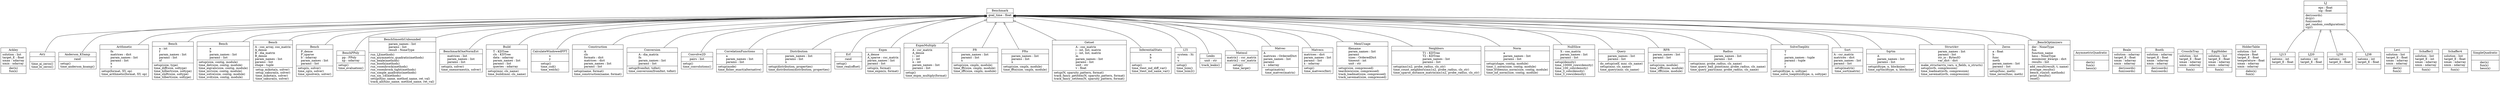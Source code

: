 digraph "classes_1" {
rankdir=BT
charset="utf-8"
"benchmarks.test_functions.Ackley" [color="black", fontcolor="black", label=<{Ackley|solution : list<br ALIGN="LEFT"/>target_E : float<br ALIGN="LEFT"/>xmax : ndarray<br ALIGN="LEFT"/>xmin : ndarray<br ALIGN="LEFT"/>|der(x)<br ALIGN="LEFT"/>fun(x)<br ALIGN="LEFT"/>}>, shape="record", style="solid"];
"benchmarks.special.Airy" [color="black", fontcolor="black", label=<{Airy|<br ALIGN="LEFT"/>|time_ai_zeros()<br ALIGN="LEFT"/>time_bi_zeros()<br ALIGN="LEFT"/>}>, shape="record", style="solid"];
"benchmarks.stats.Anderson_KSamp" [color="black", fontcolor="black", label=<{Anderson_KSamp|rand<br ALIGN="LEFT"/>|setup()<br ALIGN="LEFT"/>time_anderson_ksamp()<br ALIGN="LEFT"/>}>, shape="record", style="solid"];
"benchmarks.sparse.Arithmetic" [color="black", fontcolor="black", label=<{Arithmetic|fn<br ALIGN="LEFT"/>matrices : dict<br ALIGN="LEFT"/>param_names : list<br ALIGN="LEFT"/>params : list<br ALIGN="LEFT"/>x<br ALIGN="LEFT"/>y<br ALIGN="LEFT"/>|setup(format, XY, op)<br ALIGN="LEFT"/>time_arithmetic(format, XY, op)<br ALIGN="LEFT"/>}>, shape="record", style="solid"];
"benchmarks.test_functions.AsymmetricQuadratic" [color="black", fontcolor="black", label=<{AsymmetricQuadratic|<br ALIGN="LEFT"/>|der(x)<br ALIGN="LEFT"/>fun(x)<br ALIGN="LEFT"/>hess(x)<br ALIGN="LEFT"/>}>, shape="record", style="solid"];
"benchmarks.test_functions.Beale" [color="black", fontcolor="black", label=<{Beale|solution : ndarray<br ALIGN="LEFT"/>target_E : float<br ALIGN="LEFT"/>xmax : ndarray<br ALIGN="LEFT"/>xmin : ndarray<br ALIGN="LEFT"/>|der(coords)<br ALIGN="LEFT"/>fun(coords)<br ALIGN="LEFT"/>}>, shape="record", style="solid"];
"benchmarks.fftpack_pseudo_diffs.Bench" [color="black", fontcolor="black", label=<{Bench|a : int<br ALIGN="LEFT"/>f<br ALIGN="LEFT"/>param_names : list<br ALIGN="LEFT"/>params : list<br ALIGN="LEFT"/>sf<br ALIGN="LEFT"/>|setup(size, type)<br ALIGN="LEFT"/>time_diff(size, soltype)<br ALIGN="LEFT"/>time_hilbert(size, soltype)<br ALIGN="LEFT"/>time_shift(size, soltype)<br ALIGN="LEFT"/>time_tilbert(size, soltype)<br ALIGN="LEFT"/>}>, shape="record", style="solid"];
"benchmarks.linalg.Bench" [color="black", fontcolor="black", label=<{Bench|a<br ALIGN="LEFT"/>b<br ALIGN="LEFT"/>param_names : list<br ALIGN="LEFT"/>params : list<br ALIGN="LEFT"/>|setup(size, contig, module)<br ALIGN="LEFT"/>time_det(size, contig, module)<br ALIGN="LEFT"/>time_eigvals(size, contig, module)<br ALIGN="LEFT"/>time_inv(size, contig, module)<br ALIGN="LEFT"/>time_solve(size, contig, module)<br ALIGN="LEFT"/>time_svd(size, contig, module)<br ALIGN="LEFT"/>}>, shape="record", style="solid"];
"benchmarks.sparse_linalg_lobpcg.Bench" [color="black", fontcolor="black", label=<{Bench|A : coo_array, coo_matrix<br ALIGN="LEFT"/>A_dense<br ALIGN="LEFT"/>B : dia_matrix<br ALIGN="LEFT"/>B_dense<br ALIGN="LEFT"/>param_names : list<br ALIGN="LEFT"/>params : list<br ALIGN="LEFT"/>shape : tuple<br ALIGN="LEFT"/>|setup_mikota(n, solver)<br ALIGN="LEFT"/>setup_sakurai(n, solver)<br ALIGN="LEFT"/>time_mikota(n, solver)<br ALIGN="LEFT"/>time_sakurai(n, solver)<br ALIGN="LEFT"/>}>, shape="record", style="solid"];
"benchmarks.sparse_linalg_solve.Bench" [color="black", fontcolor="black", label=<{Bench|P_dense<br ALIGN="LEFT"/>P_sparse<br ALIGN="LEFT"/>b : ndarray<br ALIGN="LEFT"/>param_names : list<br ALIGN="LEFT"/>params : list<br ALIGN="LEFT"/>|setup(n, solver)<br ALIGN="LEFT"/>time_cg(n, solver)<br ALIGN="LEFT"/>time_spsolve(n, solver)<br ALIGN="LEFT"/>}>, shape="record", style="solid"];
"benchmarks.interpolate.BenchPPoly" [color="black", fontcolor="black", label=<{BenchPPoly|pp : PPoly<br ALIGN="LEFT"/>xp : ndarray<br ALIGN="LEFT"/>|setup()<br ALIGN="LEFT"/>time_evaluation()<br ALIGN="LEFT"/>}>, shape="record", style="solid"];
"benchmarks.optimize.BenchSmoothUnbounded" [color="black", fontcolor="black", label=<{BenchSmoothUnbounded|param_names : list<br ALIGN="LEFT"/>params : list<br ALIGN="LEFT"/>result : NoneType<br ALIGN="LEFT"/>|run_LJ(methods)<br ALIGN="LEFT"/>run_asymmetric_quadratic(methods)<br ALIGN="LEFT"/>run_beale(methods)<br ALIGN="LEFT"/>run_booth(methods)<br ALIGN="LEFT"/>run_rosenbrock(methods)<br ALIGN="LEFT"/>run_rosenbrock_tight(methods)<br ALIGN="LEFT"/>run_simple_quadratic(methods)<br ALIGN="LEFT"/>run_sin_1d(methods)<br ALIGN="LEFT"/>setup(func_name, method_name, ret_val)<br ALIGN="LEFT"/>track_all(func_name, method_name, ret_val)<br ALIGN="LEFT"/>}>, shape="record", style="solid"];
"benchmarks.common.Benchmark" [color="black", fontcolor="black", label=<{Benchmark|goal_time : float<br ALIGN="LEFT"/>|}>, shape="record", style="solid"];
"benchmarks.sparse_linalg_onenormest.BenchmarkOneNormEst" [color="black", fontcolor="black", label=<{BenchmarkOneNormEst|matrices : list<br ALIGN="LEFT"/>param_names : list<br ALIGN="LEFT"/>params : list<br ALIGN="LEFT"/>|setup(n, solver)<br ALIGN="LEFT"/>time_onenormest(n, solver)<br ALIGN="LEFT"/>}>, shape="record", style="solid"];
"benchmarks.test_functions.Booth" [color="black", fontcolor="black", label=<{Booth|solution : ndarray<br ALIGN="LEFT"/>target_E : float<br ALIGN="LEFT"/>xmax : ndarray<br ALIGN="LEFT"/>xmin : ndarray<br ALIGN="LEFT"/>|der(coords)<br ALIGN="LEFT"/>fun(coords)<br ALIGN="LEFT"/>}>, shape="record", style="solid"];
"benchmarks.spatial.Build" [color="black", fontcolor="black", label=<{Build|T : KDTree<br ALIGN="LEFT"/>cls : KDTree<br ALIGN="LEFT"/>data : ndarray<br ALIGN="LEFT"/>param_names : list<br ALIGN="LEFT"/>params : list<br ALIGN="LEFT"/>queries : ndarray<br ALIGN="LEFT"/>|setup(mnr, cls_name)<br ALIGN="LEFT"/>time_build(mnr, cls_name)<br ALIGN="LEFT"/>}>, shape="record", style="solid"];
"benchmarks.signal.CalculateWindowedFFT" [color="black", fontcolor="black", label=<{CalculateWindowedFFT|x<br ALIGN="LEFT"/>y<br ALIGN="LEFT"/>|setup()<br ALIGN="LEFT"/>time_csd()<br ALIGN="LEFT"/>time_welch()<br ALIGN="LEFT"/>}>, shape="record", style="solid"];
"benchmarks.sparse.Construction" [color="black", fontcolor="black", label=<{Construction|A<br ALIGN="LEFT"/>cls<br ALIGN="LEFT"/>formats : dict<br ALIGN="LEFT"/>matrices : dict<br ALIGN="LEFT"/>param_names : list<br ALIGN="LEFT"/>params : list<br ALIGN="LEFT"/>|setup(name, format)<br ALIGN="LEFT"/>time_construction(name, format)<br ALIGN="LEFT"/>}>, shape="record", style="solid"];
"benchmarks.sparse.Conversion" [color="black", fontcolor="black", label=<{Conversion|A : dia_matrix<br ALIGN="LEFT"/>fn<br ALIGN="LEFT"/>param_names : list<br ALIGN="LEFT"/>params : list<br ALIGN="LEFT"/>|setup(fromfmt, tofmt)<br ALIGN="LEFT"/>time_conversion(fromfmt, tofmt)<br ALIGN="LEFT"/>}>, shape="record", style="solid"];
"benchmarks.signal.Convolve2D" [color="black", fontcolor="black", label=<{Convolve2D|pairs : list<br ALIGN="LEFT"/>|setup()<br ALIGN="LEFT"/>time_convolutions()<br ALIGN="LEFT"/>}>, shape="record", style="solid"];
"benchmarks.stats.CorrelationFunctions" [color="black", fontcolor="black", label=<{CorrelationFunctions|a<br ALIGN="LEFT"/>param_names : list<br ALIGN="LEFT"/>params : list<br ALIGN="LEFT"/>|setup(mode)<br ALIGN="LEFT"/>time_fisher_exact(alternative)<br ALIGN="LEFT"/>}>, shape="record", style="solid"];
"benchmarks.test_functions.CrossInTray" [color="black", fontcolor="black", label=<{CrossInTray|solution : list<br ALIGN="LEFT"/>target_E : float<br ALIGN="LEFT"/>xmax : ndarray<br ALIGN="LEFT"/>xmin : ndarray<br ALIGN="LEFT"/>|fun(x)<br ALIGN="LEFT"/>}>, shape="record", style="solid"];
"benchmarks.stats.Distribution" [color="black", fontcolor="black", label=<{Distribution|param_names : list<br ALIGN="LEFT"/>params : list<br ALIGN="LEFT"/>x<br ALIGN="LEFT"/>|setup(distribution, properties)<br ALIGN="LEFT"/>time_distribution(distribution, properties)<br ALIGN="LEFT"/>}>, shape="record", style="solid"];
"benchmarks.test_functions.EggHolder" [color="black", fontcolor="black", label=<{EggHolder|solution : list<br ALIGN="LEFT"/>target_E : float<br ALIGN="LEFT"/>xmax : ndarray<br ALIGN="LEFT"/>xmin : ndarray<br ALIGN="LEFT"/>|fun(x)<br ALIGN="LEFT"/>}>, shape="record", style="solid"];
"benchmarks.special.Erf" [color="black", fontcolor="black", label=<{Erf|rand<br ALIGN="LEFT"/>|setup()<br ALIGN="LEFT"/>time_real(offset)<br ALIGN="LEFT"/>}>, shape="record", style="solid"];
"benchmarks.sparse_linalg_expm.Expm" [color="black", fontcolor="black", label=<{Expm|A_dense<br ALIGN="LEFT"/>A_sparse : csc_matrix<br ALIGN="LEFT"/>param_names : list<br ALIGN="LEFT"/>params : list<br ALIGN="LEFT"/>|setup(n, format)<br ALIGN="LEFT"/>time_expm(n, format)<br ALIGN="LEFT"/>}>, shape="record", style="solid"];
"benchmarks.sparse_linalg_expm.ExpmMultiply" [color="black", fontcolor="black", label=<{ExpmMultiply|A : csr_matrix<br ALIGN="LEFT"/>A_dense<br ALIGN="LEFT"/>i : int<br ALIGN="LEFT"/>j : int<br ALIGN="LEFT"/>n : int<br ALIGN="LEFT"/>param_names : list<br ALIGN="LEFT"/>params : list<br ALIGN="LEFT"/>|setup()<br ALIGN="LEFT"/>time_expm_multiply(format)<br ALIGN="LEFT"/>}>, shape="record", style="solid"];
"benchmarks.fftpack_basic.Fft" [color="black", fontcolor="black", label=<{Fft|param_names : list<br ALIGN="LEFT"/>params : list<br ALIGN="LEFT"/>x<br ALIGN="LEFT"/>|setup(size, cmplx, module)<br ALIGN="LEFT"/>time_fft(size, cmplx, module)<br ALIGN="LEFT"/>time_ifft(size, cmplx, module)<br ALIGN="LEFT"/>}>, shape="record", style="solid"];
"benchmarks.fftpack_basic.Fftn" [color="black", fontcolor="black", label=<{Fftn|param_names : list<br ALIGN="LEFT"/>params : list<br ALIGN="LEFT"/>x<br ALIGN="LEFT"/>|setup(size, cmplx, module)<br ALIGN="LEFT"/>time_fftn(size, cmplx, module)<br ALIGN="LEFT"/>}>, shape="record", style="solid"];
"benchmarks.sparse.Getset" [color="black", fontcolor="black", label=<{Getset|A : coo_matrix<br ALIGN="LEFT"/>i : int, list, matrix<br ALIGN="LEFT"/>j : int, list, matrix<br ALIGN="LEFT"/>m<br ALIGN="LEFT"/>param_names : list<br ALIGN="LEFT"/>params : list<br ALIGN="LEFT"/>unit : str<br ALIGN="LEFT"/>v : float<br ALIGN="LEFT"/>|setup(N, sparsity_pattern, format)<br ALIGN="LEFT"/>track_fancy_getitem(N, sparsity_pattern, format)<br ALIGN="LEFT"/>track_fancy_setitem(N, sparsity_pattern, format)<br ALIGN="LEFT"/>}>, shape="record", style="solid"];
"benchmarks.test_functions.HolderTable" [color="black", fontcolor="black", label=<{HolderTable|solution : list<br ALIGN="LEFT"/>stepsize : float<br ALIGN="LEFT"/>target_E : float<br ALIGN="LEFT"/>temperature : float<br ALIGN="LEFT"/>xmax : ndarray<br ALIGN="LEFT"/>xmin : ndarray<br ALIGN="LEFT"/>|dabs(x)<br ALIGN="LEFT"/>fun(x)<br ALIGN="LEFT"/>}>, shape="record", style="solid"];
"benchmarks.stats.InferentialStats" [color="black", fontcolor="black", label=<{InferentialStats|a<br ALIGN="LEFT"/>b<br ALIGN="LEFT"/>c<br ALIGN="LEFT"/>|setup()<br ALIGN="LEFT"/>time_ttest_ind_diff_var()<br ALIGN="LEFT"/>time_ttest_ind_same_var()<br ALIGN="LEFT"/>}>, shape="record", style="solid"];
"benchmarks.test_functions.LJ" [color="black", fontcolor="black", label=<{LJ|eps : float<br ALIGN="LEFT"/>sig : float<br ALIGN="LEFT"/>|der(coords)<br ALIGN="LEFT"/>dvij(r)<br ALIGN="LEFT"/>fun(coords)<br ALIGN="LEFT"/>get_random_configuration()<br ALIGN="LEFT"/>vij(r)<br ALIGN="LEFT"/>}>, shape="record", style="solid"];
"benchmarks.test_functions.LJ13" [color="black", fontcolor="black", label=<{LJ13|natoms : int<br ALIGN="LEFT"/>target_E : float<br ALIGN="LEFT"/>|}>, shape="record", style="solid"];
"benchmarks.test_functions.LJ20" [color="black", fontcolor="black", label=<{LJ20|natoms : int<br ALIGN="LEFT"/>target_E : float<br ALIGN="LEFT"/>|}>, shape="record", style="solid"];
"benchmarks.test_functions.LJ30" [color="black", fontcolor="black", label=<{LJ30|natoms : int<br ALIGN="LEFT"/>target_E : float<br ALIGN="LEFT"/>|}>, shape="record", style="solid"];
"benchmarks.test_functions.LJ38" [color="black", fontcolor="black", label=<{LJ38|natoms : int<br ALIGN="LEFT"/>target_E : float<br ALIGN="LEFT"/>|}>, shape="record", style="solid"];
"benchmarks.signal.LTI" [color="black", fontcolor="black", label=<{LTI|system : lti<br ALIGN="LEFT"/>t<br ALIGN="LEFT"/>u<br ALIGN="LEFT"/>|setup()<br ALIGN="LEFT"/>time_lsim()<br ALIGN="LEFT"/>time_lsim2()<br ALIGN="LEFT"/>}>, shape="record", style="solid"];
"benchmarks.interpolate.Leaks" [color="black", fontcolor="black", label=<{Leaks|unit : str<br ALIGN="LEFT"/>|track_leaks()<br ALIGN="LEFT"/>}>, shape="record", style="solid"];
"benchmarks.test_functions.Levi" [color="black", fontcolor="black", label=<{Levi|solution : list<br ALIGN="LEFT"/>target_E : float<br ALIGN="LEFT"/>xmax : ndarray<br ALIGN="LEFT"/>xmin : ndarray<br ALIGN="LEFT"/>|der(x)<br ALIGN="LEFT"/>fun(x)<br ALIGN="LEFT"/>}>, shape="record", style="solid"];
"benchmarks.sparse.Matmul" [color="black", fontcolor="black", label=<{Matmul|matrix1 : csr_matrix<br ALIGN="LEFT"/>matrix2 : csr_matrix<br ALIGN="LEFT"/>|setup()<br ALIGN="LEFT"/>time_large()<br ALIGN="LEFT"/>}>, shape="record", style="solid"];
"benchmarks.sparse.Matvec" [color="black", fontcolor="black", label=<{Matvec|A<br ALIGN="LEFT"/>matrices : OrderedDict<br ALIGN="LEFT"/>param_names : list<br ALIGN="LEFT"/>params<br ALIGN="LEFT"/>x : ndarray<br ALIGN="LEFT"/>|setup(matrix)<br ALIGN="LEFT"/>time_matvec(matrix)<br ALIGN="LEFT"/>}>, shape="record", style="solid"];
"benchmarks.sparse.Matvecs" [color="black", fontcolor="black", label=<{Matvecs|matrices : dict<br ALIGN="LEFT"/>param_names : list<br ALIGN="LEFT"/>params : list<br ALIGN="LEFT"/>x : ndarray<br ALIGN="LEFT"/>|setup()<br ALIGN="LEFT"/>time_matvecs(fmt)<br ALIGN="LEFT"/>}>, shape="record", style="solid"];
"benchmarks.io_matlab.MemUsage" [color="black", fontcolor="black", label=<{MemUsage|filename<br ALIGN="LEFT"/>param_names : list<br ALIGN="LEFT"/>params<br ALIGN="LEFT"/>sizes : OrderedDict<br ALIGN="LEFT"/>timeout : int<br ALIGN="LEFT"/>unit : str<br ALIGN="LEFT"/>|setup(size, compressed)<br ALIGN="LEFT"/>teardown(size, compressed)<br ALIGN="LEFT"/>track_loadmat(size, compressed)<br ALIGN="LEFT"/>track_savemat(size, compressed)<br ALIGN="LEFT"/>}>, shape="record", style="solid"];
"benchmarks.spatial.Neighbors" [color="black", fontcolor="black", label=<{Neighbors|T1 : KDTree<br ALIGN="LEFT"/>T2 : KDTree<br ALIGN="LEFT"/>param_names : list<br ALIGN="LEFT"/>params : list<br ALIGN="LEFT"/>|setup(mn1n2, probe_radius, cls_str)<br ALIGN="LEFT"/>time_count_neighbors(mn1n2, probe_radius, cls_str)<br ALIGN="LEFT"/>time_sparse_distance_matrix(mn1n2, probe_radius, cls_str)<br ALIGN="LEFT"/>}>, shape="record", style="solid"];
"benchmarks.linalg.Norm" [color="black", fontcolor="black", label=<{Norm|a<br ALIGN="LEFT"/>param_names : list<br ALIGN="LEFT"/>params : list<br ALIGN="LEFT"/>|setup(shape, contig, module)<br ALIGN="LEFT"/>time_1_norm(size, contig, module)<br ALIGN="LEFT"/>time_frobenius_norm(size, contig, module)<br ALIGN="LEFT"/>time_inf_norm(size, contig, module)<br ALIGN="LEFT"/>}>, shape="record", style="solid"];
"benchmarks.sparse.NullSlice" [color="black", fontcolor="black", label=<{NullSlice|X : coo_matrix<br ALIGN="LEFT"/>param_names : list<br ALIGN="LEFT"/>params : list<br ALIGN="LEFT"/>|setup(density)<br ALIGN="LEFT"/>time_10000_rows(density)<br ALIGN="LEFT"/>time_100_cols(density)<br ALIGN="LEFT"/>time_3_cols(density)<br ALIGN="LEFT"/>time_3_rows(density)<br ALIGN="LEFT"/>}>, shape="record", style="solid"];
"benchmarks.spatial.Query" [color="black", fontcolor="black", label=<{Query|param_names : list<br ALIGN="LEFT"/>params : list<br ALIGN="LEFT"/>|do_setup(self, mnr, cls_name)<br ALIGN="LEFT"/>setup(mnr, cls_name)<br ALIGN="LEFT"/>time_query(mnr, cls_name)<br ALIGN="LEFT"/>}>, shape="record", style="solid"];
"benchmarks.fftpack_basic.RFft" [color="black", fontcolor="black", label=<{RFft|param_names : list<br ALIGN="LEFT"/>params : list<br ALIGN="LEFT"/>x<br ALIGN="LEFT"/>|setup(size, module)<br ALIGN="LEFT"/>time_irfft(size, module)<br ALIGN="LEFT"/>time_rfft(size, module)<br ALIGN="LEFT"/>}>, shape="record", style="solid"];
"benchmarks.spatial.Radius" [color="black", fontcolor="black", label=<{Radius|param_names : list<br ALIGN="LEFT"/>params : list<br ALIGN="LEFT"/>|setup(mnr, probe_radius, cls_name)<br ALIGN="LEFT"/>time_query_ball_point(mnr, probe_radius, cls_name)<br ALIGN="LEFT"/>time_query_pairs(mnr, probe_radius, cls_name)<br ALIGN="LEFT"/>}>, shape="record", style="solid"];
"benchmarks.test_functions.Schaffer2" [color="black", fontcolor="black", label=<{Schaffer2|solution : list<br ALIGN="LEFT"/>target_E : int<br ALIGN="LEFT"/>xmax : ndarray<br ALIGN="LEFT"/>xmin : ndarray<br ALIGN="LEFT"/>|fun(x)<br ALIGN="LEFT"/>}>, shape="record", style="solid"];
"benchmarks.test_functions.Schaffer4" [color="black", fontcolor="black", label=<{Schaffer4|solution : list<br ALIGN="LEFT"/>target_E : float<br ALIGN="LEFT"/>xmax : ndarray<br ALIGN="LEFT"/>xmin : ndarray<br ALIGN="LEFT"/>|fun(x)<br ALIGN="LEFT"/>}>, shape="record", style="solid"];
"benchmarks.test_functions.SimpleQuadratic" [color="black", fontcolor="black", label=<{SimpleQuadratic|<br ALIGN="LEFT"/>|der(x)<br ALIGN="LEFT"/>fun(x)<br ALIGN="LEFT"/>hess(x)<br ALIGN="LEFT"/>}>, shape="record", style="solid"];
"benchmarks.linalg_solve_toeplitz.SolveToeplitz" [color="black", fontcolor="black", label=<{SolveToeplitz|T<br ALIGN="LEFT"/>c<br ALIGN="LEFT"/>param_names : tuple<br ALIGN="LEFT"/>params : tuple<br ALIGN="LEFT"/>r<br ALIGN="LEFT"/>y<br ALIGN="LEFT"/>|setup(dtype, n, soltype)<br ALIGN="LEFT"/>time_solve_toeplitz(dtype, n, soltype)<br ALIGN="LEFT"/>}>, shape="record", style="solid"];
"benchmarks.sparse.Sort" [color="black", fontcolor="black", label=<{Sort|A : csr_matrix<br ALIGN="LEFT"/>matrices : dict<br ALIGN="LEFT"/>param_names : list<br ALIGN="LEFT"/>params : list<br ALIGN="LEFT"/>|setup(matrix)<br ALIGN="LEFT"/>time_sort(matrix)<br ALIGN="LEFT"/>}>, shape="record", style="solid"];
"benchmarks.linalg_sqrtm.Sqrtm" [color="black", fontcolor="black", label=<{Sqrtm|A<br ALIGN="LEFT"/>param_names : list<br ALIGN="LEFT"/>params : list<br ALIGN="LEFT"/>|setup(dtype, n, blocksize)<br ALIGN="LEFT"/>time_sqrtm(dtype, n, blocksize)<br ALIGN="LEFT"/>}>, shape="record", style="solid"];
"benchmarks.io_matlab.StructArr" [color="black", fontcolor="black", label=<{StructArr|param_names : list<br ALIGN="LEFT"/>params : list<br ALIGN="LEFT"/>str_io : BytesIO<br ALIGN="LEFT"/>var_dict : dict<br ALIGN="LEFT"/>|make_structarr(n_vars, n_fields, n_structs)<br ALIGN="LEFT"/>setup(nvfs, compression)<br ALIGN="LEFT"/>time_loadmat(nvfs, compression)<br ALIGN="LEFT"/>time_savemat(nvfs, compression)<br ALIGN="LEFT"/>}>, shape="record", style="solid"];
"benchmarks.optimize_zeros.Zeros" [color="black", fontcolor="black", label=<{Zeros|a : float<br ALIGN="LEFT"/>b<br ALIGN="LEFT"/>func<br ALIGN="LEFT"/>meth<br ALIGN="LEFT"/>param_names : list<br ALIGN="LEFT"/>params : list<br ALIGN="LEFT"/>|setup(func, meth)<br ALIGN="LEFT"/>time_zeros(func, meth)<br ALIGN="LEFT"/>}>, shape="record", style="solid"];
"benchmarks.optimize._BenchOptimizers" [color="black", fontcolor="black", label=<{_BenchOptimizers|der : NoneType<br ALIGN="LEFT"/>fun<br ALIGN="LEFT"/>function_name<br ALIGN="LEFT"/>hess : NoneType<br ALIGN="LEFT"/>minimizer_kwargs : dict<br ALIGN="LEFT"/>results : list<br ALIGN="LEFT"/>|add_result(result, t, name)<br ALIGN="LEFT"/>average_results()<br ALIGN="LEFT"/>bench_run(x0, methods)<br ALIGN="LEFT"/>print_results()<br ALIGN="LEFT"/>reset()<br ALIGN="LEFT"/>}>, shape="record", style="solid"];
"benchmarks.fftpack_basic.Fft" -> "benchmarks.common.Benchmark" [arrowhead="empty", arrowtail="none"];
"benchmarks.fftpack_basic.Fftn" -> "benchmarks.common.Benchmark" [arrowhead="empty", arrowtail="none"];
"benchmarks.fftpack_basic.RFft" -> "benchmarks.common.Benchmark" [arrowhead="empty", arrowtail="none"];
"benchmarks.fftpack_pseudo_diffs.Bench" -> "benchmarks.common.Benchmark" [arrowhead="empty", arrowtail="none"];
"benchmarks.interpolate.BenchPPoly" -> "benchmarks.common.Benchmark" [arrowhead="empty", arrowtail="none"];
"benchmarks.interpolate.Leaks" -> "benchmarks.common.Benchmark" [arrowhead="empty", arrowtail="none"];
"benchmarks.io_matlab.MemUsage" -> "benchmarks.common.Benchmark" [arrowhead="empty", arrowtail="none"];
"benchmarks.io_matlab.StructArr" -> "benchmarks.common.Benchmark" [arrowhead="empty", arrowtail="none"];
"benchmarks.linalg.Bench" -> "benchmarks.common.Benchmark" [arrowhead="empty", arrowtail="none"];
"benchmarks.linalg.Norm" -> "benchmarks.common.Benchmark" [arrowhead="empty", arrowtail="none"];
"benchmarks.linalg_solve_toeplitz.SolveToeplitz" -> "benchmarks.common.Benchmark" [arrowhead="empty", arrowtail="none"];
"benchmarks.linalg_sqrtm.Sqrtm" -> "benchmarks.common.Benchmark" [arrowhead="empty", arrowtail="none"];
"benchmarks.optimize.BenchSmoothUnbounded" -> "benchmarks.common.Benchmark" [arrowhead="empty", arrowtail="none"];
"benchmarks.optimize._BenchOptimizers" -> "benchmarks.common.Benchmark" [arrowhead="empty", arrowtail="none"];
"benchmarks.optimize_zeros.Zeros" -> "benchmarks.common.Benchmark" [arrowhead="empty", arrowtail="none"];
"benchmarks.signal.CalculateWindowedFFT" -> "benchmarks.common.Benchmark" [arrowhead="empty", arrowtail="none"];
"benchmarks.signal.Convolve2D" -> "benchmarks.common.Benchmark" [arrowhead="empty", arrowtail="none"];
"benchmarks.signal.LTI" -> "benchmarks.common.Benchmark" [arrowhead="empty", arrowtail="none"];
"benchmarks.sparse.Arithmetic" -> "benchmarks.common.Benchmark" [arrowhead="empty", arrowtail="none"];
"benchmarks.sparse.Construction" -> "benchmarks.common.Benchmark" [arrowhead="empty", arrowtail="none"];
"benchmarks.sparse.Conversion" -> "benchmarks.common.Benchmark" [arrowhead="empty", arrowtail="none"];
"benchmarks.sparse.Getset" -> "benchmarks.common.Benchmark" [arrowhead="empty", arrowtail="none"];
"benchmarks.sparse.Matmul" -> "benchmarks.common.Benchmark" [arrowhead="empty", arrowtail="none"];
"benchmarks.sparse.Matvec" -> "benchmarks.common.Benchmark" [arrowhead="empty", arrowtail="none"];
"benchmarks.sparse.Matvecs" -> "benchmarks.common.Benchmark" [arrowhead="empty", arrowtail="none"];
"benchmarks.sparse.NullSlice" -> "benchmarks.common.Benchmark" [arrowhead="empty", arrowtail="none"];
"benchmarks.sparse.Sort" -> "benchmarks.common.Benchmark" [arrowhead="empty", arrowtail="none"];
"benchmarks.sparse_linalg_expm.Expm" -> "benchmarks.common.Benchmark" [arrowhead="empty", arrowtail="none"];
"benchmarks.sparse_linalg_expm.ExpmMultiply" -> "benchmarks.common.Benchmark" [arrowhead="empty", arrowtail="none"];
"benchmarks.sparse_linalg_lobpcg.Bench" -> "benchmarks.common.Benchmark" [arrowhead="empty", arrowtail="none"];
"benchmarks.sparse_linalg_onenormest.BenchmarkOneNormEst" -> "benchmarks.common.Benchmark" [arrowhead="empty", arrowtail="none"];
"benchmarks.sparse_linalg_solve.Bench" -> "benchmarks.common.Benchmark" [arrowhead="empty", arrowtail="none"];
"benchmarks.spatial.Build" -> "benchmarks.common.Benchmark" [arrowhead="empty", arrowtail="none"];
"benchmarks.spatial.Neighbors" -> "benchmarks.common.Benchmark" [arrowhead="empty", arrowtail="none"];
"benchmarks.spatial.Query" -> "benchmarks.common.Benchmark" [arrowhead="empty", arrowtail="none"];
"benchmarks.spatial.Radius" -> "benchmarks.common.Benchmark" [arrowhead="empty", arrowtail="none"];
"benchmarks.special.Airy" -> "benchmarks.common.Benchmark" [arrowhead="empty", arrowtail="none"];
"benchmarks.special.Erf" -> "benchmarks.common.Benchmark" [arrowhead="empty", arrowtail="none"];
"benchmarks.stats.Anderson_KSamp" -> "benchmarks.common.Benchmark" [arrowhead="empty", arrowtail="none"];
"benchmarks.stats.CorrelationFunctions" -> "benchmarks.common.Benchmark" [arrowhead="empty", arrowtail="none"];
"benchmarks.stats.Distribution" -> "benchmarks.common.Benchmark" [arrowhead="empty", arrowtail="none"];
"benchmarks.stats.InferentialStats" -> "benchmarks.common.Benchmark" [arrowhead="empty", arrowtail="none"];
"benchmarks.test_functions.LJ13" -> "benchmarks.test_functions.LJ" [arrowhead="empty", arrowtail="none"];
"benchmarks.test_functions.LJ20" -> "benchmarks.test_functions.LJ" [arrowhead="empty", arrowtail="none"];
"benchmarks.test_functions.LJ30" -> "benchmarks.test_functions.LJ" [arrowhead="empty", arrowtail="none"];
"benchmarks.test_functions.LJ38" -> "benchmarks.test_functions.LJ" [arrowhead="empty", arrowtail="none"];
}
